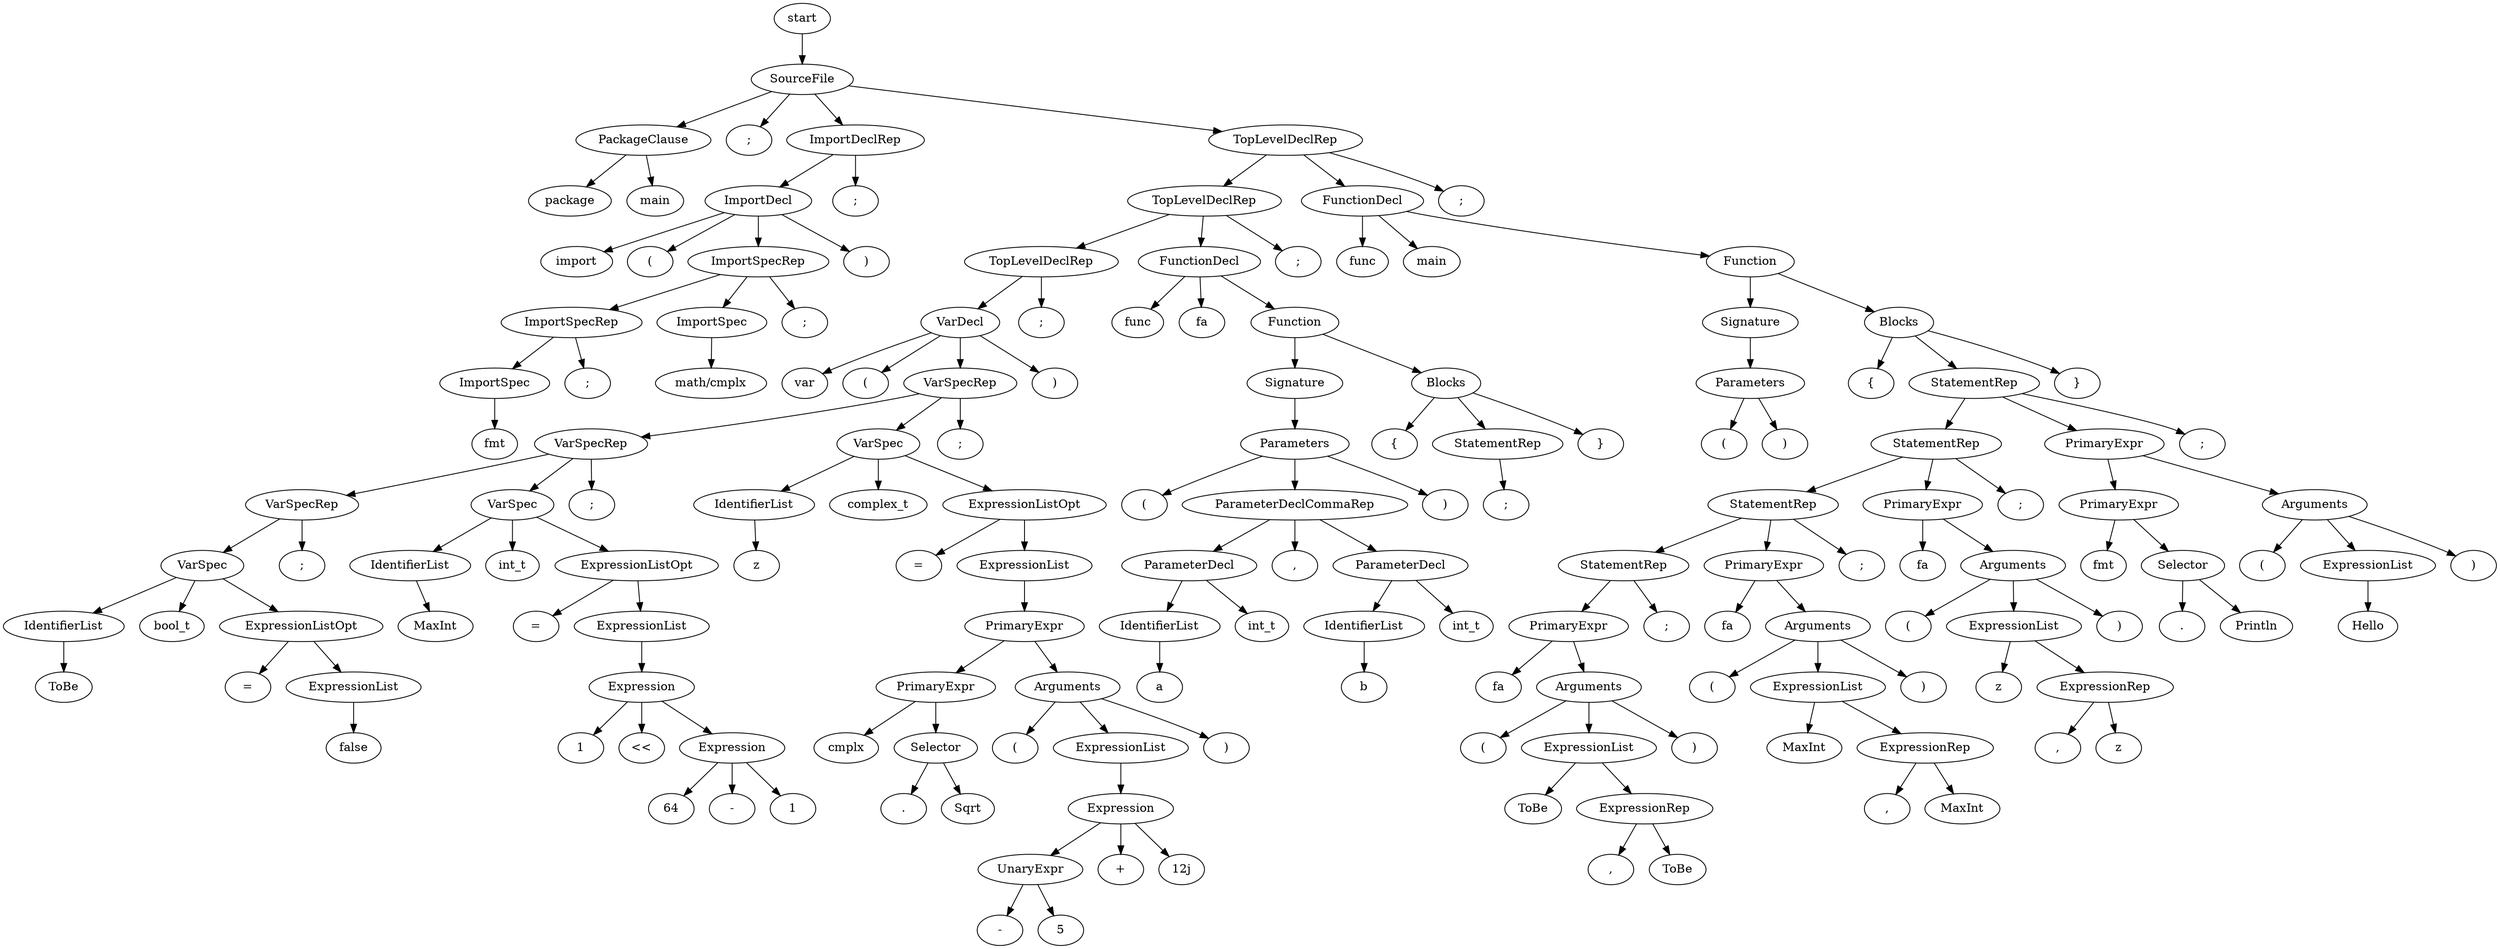 digraph G {
Node0 [label = "start"];
Node0->Node1;
Node1 [label = "SourceFile"];
Node1 [label = "SourceFile"];
Node1->Node2;
Node2 [label = "PackageClause"];
Node2 [label = "PackageClause"];
Node2->Node3;
Node2 [label = "PackageClause"];
Node3 [label = "package"];
Node2->Node4;
Node4 [label = "main"];
Node1->Node5;
Node1 [label = "SourceFile"];
Node5 [label = ";"];
Node1->Node6;
Node6 [label = "ImportDeclRep"];
Node6 [label = "ImportDeclRep"];
Node6->Node8;
Node8 [label = "ImportDecl"];
Node8 [label = "ImportDecl"];
Node8->Node9;
Node8 [label = "ImportDecl"];
Node9 [label = "import"];
Node8->Node10;
Node8 [label = "ImportDecl"];
Node10 [label = "("];
Node8->Node11;
Node11 [label = "ImportSpecRep"];
Node11 [label = "ImportSpecRep"];
Node11->Node12;
Node12 [label = "ImportSpecRep"];
Node12 [label = "ImportSpecRep"];
Node12->Node14;
Node14 [label = "ImportSpec"];
Node14 [label = "ImportSpec"];
Node14->Node16;
Node16 [label = "fmt"];
Node12->Node17;
Node12 [label = "ImportSpecRep"];
Node17 [label = ";"];
Node11->Node18;
Node18 [label = "ImportSpec"];
Node18 [label = "ImportSpec"];
Node18->Node20;
Node20 [label = "math/cmplx"];
Node11->Node21;
Node11 [label = "ImportSpecRep"];
Node21 [label = ";"];
Node8->Node22;
Node8 [label = "ImportDecl"];
Node22 [label = ")"];
Node6->Node23;
Node6 [label = "ImportDeclRep"];
Node23 [label = ";"];
Node1->Node24;
Node24 [label = "TopLevelDeclRep"];
Node24 [label = "TopLevelDeclRep"];
Node24->Node25;
Node25 [label = "TopLevelDeclRep"];
Node25 [label = "TopLevelDeclRep"];
Node25->Node26;
Node26 [label = "TopLevelDeclRep"];
Node26 [label = "TopLevelDeclRep"];
Node26->Node28;
Node28 [label = "VarDecl"];
Node28 [label = "VarDecl"];
Node28->Node29;
Node28 [label = "VarDecl"];
Node29 [label = "var"];
Node28->Node30;
Node28 [label = "VarDecl"];
Node30 [label = "("];
Node28->Node31;
Node31 [label = "VarSpecRep"];
Node31 [label = "VarSpecRep"];
Node31->Node32;
Node32 [label = "VarSpecRep"];
Node32 [label = "VarSpecRep"];
Node32->Node33;
Node33 [label = "VarSpecRep"];
Node33 [label = "VarSpecRep"];
Node33->Node35;
Node35 [label = "VarSpec"];
Node35 [label = "VarSpec"];
Node35->Node36;
Node36 [label = "IdentifierList"];
Node36 [label = "IdentifierList"];
Node36->Node37;
Node36 [label = "IdentifierList"];
Node37 [label = "ToBe"];
Node35->Node39;
Node39 [label = "bool_t"];
Node35->Node40;
Node40 [label = "ExpressionListOpt"];
Node40 [label = "ExpressionListOpt"];
Node40->Node41;
Node40 [label = "ExpressionListOpt"];
Node41 [label = "="];
Node40->Node42;
Node42 [label = "ExpressionList"];
Node42 [label = "ExpressionList"];
Node42->Node43;
Node43 [label = "false"];
Node33->Node45;
Node33 [label = "VarSpecRep"];
Node45 [label = ";"];
Node32->Node46;
Node46 [label = "VarSpec"];
Node46 [label = "VarSpec"];
Node46->Node47;
Node47 [label = "IdentifierList"];
Node47 [label = "IdentifierList"];
Node47->Node48;
Node47 [label = "IdentifierList"];
Node48 [label = "MaxInt"];
Node46->Node50;
Node50 [label = "int_t"];
Node46->Node51;
Node51 [label = "ExpressionListOpt"];
Node51 [label = "ExpressionListOpt"];
Node51->Node52;
Node51 [label = "ExpressionListOpt"];
Node52 [label = "="];
Node51->Node53;
Node53 [label = "ExpressionList"];
Node53 [label = "ExpressionList"];
Node53->Node54;
Node54 [label = "Expression"];
Node54 [label = "Expression"];
Node54->Node55;
Node55 [label = "1"];
Node54->Node56;
Node56 [label = "<<"];
Node54->Node57;
Node57 [label = "Expression"];
Node57 [label = "Expression"];
Node57->Node58;
Node58 [label = "64"];
Node57->Node59;
Node59 [label = "-"];
Node57->Node60;
Node60 [label = "1"];
Node32->Node62;
Node32 [label = "VarSpecRep"];
Node62 [label = ";"];
Node31->Node63;
Node63 [label = "VarSpec"];
Node63 [label = "VarSpec"];
Node63->Node64;
Node64 [label = "IdentifierList"];
Node64 [label = "IdentifierList"];
Node64->Node65;
Node64 [label = "IdentifierList"];
Node65 [label = "z"];
Node63->Node67;
Node67 [label = "complex_t"];
Node63->Node68;
Node68 [label = "ExpressionListOpt"];
Node68 [label = "ExpressionListOpt"];
Node68->Node69;
Node68 [label = "ExpressionListOpt"];
Node69 [label = "="];
Node68->Node70;
Node70 [label = "ExpressionList"];
Node70 [label = "ExpressionList"];
Node70->Node71;
Node71 [label = "PrimaryExpr"];
Node71 [label = "PrimaryExpr"];
Node71->Node72;
Node72 [label = "PrimaryExpr"];
Node72 [label = "PrimaryExpr"];
Node72->Node73;
Node73 [label = "cmplx"];
Node72->Node74;
Node74 [label = "Selector"];
Node74 [label = "Selector"];
Node74->Node75;
Node74 [label = "Selector"];
Node75 [label = "."];
Node74->Node76;
Node74 [label = "Selector"];
Node76 [label = "Sqrt"];
Node71->Node77;
Node77 [label = "Arguments"];
Node77 [label = "Arguments"];
Node77->Node78;
Node77 [label = "Arguments"];
Node78 [label = "("];
Node77->Node79;
Node79 [label = "ExpressionList"];
Node79 [label = "ExpressionList"];
Node79->Node80;
Node80 [label = "Expression"];
Node80 [label = "Expression"];
Node80->Node81;
Node81 [label = "UnaryExpr"];
Node81 [label = "UnaryExpr"];
Node81->Node82;
Node82 [label = "-"];
Node81->Node83;
Node83 [label = "5"];
Node80->Node84;
Node84 [label = "+"];
Node80->Node85;
Node85 [label = "12j"];
Node77->Node87;
Node77 [label = "Arguments"];
Node87 [label = ")"];
Node31->Node89;
Node31 [label = "VarSpecRep"];
Node89 [label = ";"];
Node28->Node90;
Node28 [label = "VarDecl"];
Node90 [label = ")"];
Node26->Node91;
Node26 [label = "TopLevelDeclRep"];
Node91 [label = ";"];
Node25->Node92;
Node92 [label = "FunctionDecl"];
Node92 [label = "FunctionDecl"];
Node92->Node93;
Node92 [label = "FunctionDecl"];
Node93 [label = "func"];
Node92->Node94;
Node94 [label = "fa"];
Node92->Node95;
Node95 [label = "Function"];
Node95 [label = "Function"];
Node95->Node96;
Node96 [label = "Signature"];
Node96 [label = "Signature"];
Node96->Node97;
Node97 [label = "Parameters"];
Node97 [label = "Parameters"];
Node97->Node98;
Node97 [label = "Parameters"];
Node98 [label = "("];
Node97->Node99;
Node99 [label = "ParameterDeclCommaRep"];
Node99 [label = "ParameterDeclCommaRep"];
Node99->Node100;
Node100 [label = "ParameterDecl"];
Node100 [label = "ParameterDecl"];
Node100->Node101;
Node101 [label = "IdentifierList"];
Node101 [label = "IdentifierList"];
Node101->Node102;
Node101 [label = "IdentifierList"];
Node102 [label = "a"];
Node100->Node104;
Node104 [label = "int_t"];
Node99->Node105;
Node99 [label = "ParameterDeclCommaRep"];
Node105 [label = ","];
Node99->Node106;
Node106 [label = "ParameterDecl"];
Node106 [label = "ParameterDecl"];
Node106->Node107;
Node107 [label = "IdentifierList"];
Node107 [label = "IdentifierList"];
Node107->Node108;
Node107 [label = "IdentifierList"];
Node108 [label = "b"];
Node106->Node110;
Node110 [label = "int_t"];
Node97->Node111;
Node97 [label = "Parameters"];
Node111 [label = ")"];
Node95->Node113;
Node113 [label = "Blocks"];
Node113 [label = "Blocks"];
Node113->Node114;
Node113 [label = "Blocks"];
Node114 [label = "{"];
Node113->Node115;
Node115 [label = "StatementRep"];
Node115 [label = "StatementRep"];
Node115->Node118;
Node115 [label = "StatementRep"];
Node118 [label = ";"];
Node113->Node119;
Node113 [label = "Blocks"];
Node119 [label = "}"];
Node25->Node120;
Node25 [label = "TopLevelDeclRep"];
Node120 [label = ";"];
Node24->Node121;
Node121 [label = "FunctionDecl"];
Node121 [label = "FunctionDecl"];
Node121->Node122;
Node121 [label = "FunctionDecl"];
Node122 [label = "func"];
Node121->Node123;
Node123 [label = "main"];
Node121->Node124;
Node124 [label = "Function"];
Node124 [label = "Function"];
Node124->Node125;
Node125 [label = "Signature"];
Node125 [label = "Signature"];
Node125->Node126;
Node126 [label = "Parameters"];
Node126 [label = "Parameters"];
Node126->Node127;
Node126 [label = "Parameters"];
Node127 [label = "("];
Node126->Node129;
Node126 [label = "Parameters"];
Node129 [label = ")"];
Node124->Node131;
Node131 [label = "Blocks"];
Node131 [label = "Blocks"];
Node131->Node132;
Node131 [label = "Blocks"];
Node132 [label = "{"];
Node131->Node133;
Node133 [label = "StatementRep"];
Node133 [label = "StatementRep"];
Node133->Node134;
Node134 [label = "StatementRep"];
Node134 [label = "StatementRep"];
Node134->Node135;
Node135 [label = "StatementRep"];
Node135 [label = "StatementRep"];
Node135->Node136;
Node136 [label = "StatementRep"];
Node136 [label = "StatementRep"];
Node136->Node138;
Node138 [label = "PrimaryExpr"];
Node138 [label = "PrimaryExpr"];
Node138->Node139;
Node139 [label = "fa"];
Node138->Node140;
Node140 [label = "Arguments"];
Node140 [label = "Arguments"];
Node140->Node141;
Node140 [label = "Arguments"];
Node141 [label = "("];
Node140->Node142;
Node142 [label = "ExpressionList"];
Node142 [label = "ExpressionList"];
Node142->Node143;
Node143 [label = "ToBe"];
Node142->Node144;
Node144 [label = "ExpressionRep"];
Node144 [label = "ExpressionRep"];
Node144->Node146;
Node144 [label = "ExpressionRep"];
Node146 [label = ","];
Node144->Node147;
Node147 [label = "ToBe"];
Node140->Node148;
Node140 [label = "Arguments"];
Node148 [label = ")"];
Node136->Node149;
Node136 [label = "StatementRep"];
Node149 [label = ";"];
Node135->Node150;
Node150 [label = "PrimaryExpr"];
Node150 [label = "PrimaryExpr"];
Node150->Node151;
Node151 [label = "fa"];
Node150->Node152;
Node152 [label = "Arguments"];
Node152 [label = "Arguments"];
Node152->Node153;
Node152 [label = "Arguments"];
Node153 [label = "("];
Node152->Node154;
Node154 [label = "ExpressionList"];
Node154 [label = "ExpressionList"];
Node154->Node155;
Node155 [label = "MaxInt"];
Node154->Node156;
Node156 [label = "ExpressionRep"];
Node156 [label = "ExpressionRep"];
Node156->Node158;
Node156 [label = "ExpressionRep"];
Node158 [label = ","];
Node156->Node159;
Node159 [label = "MaxInt"];
Node152->Node160;
Node152 [label = "Arguments"];
Node160 [label = ")"];
Node135->Node161;
Node135 [label = "StatementRep"];
Node161 [label = ";"];
Node134->Node162;
Node162 [label = "PrimaryExpr"];
Node162 [label = "PrimaryExpr"];
Node162->Node163;
Node163 [label = "fa"];
Node162->Node164;
Node164 [label = "Arguments"];
Node164 [label = "Arguments"];
Node164->Node165;
Node164 [label = "Arguments"];
Node165 [label = "("];
Node164->Node166;
Node166 [label = "ExpressionList"];
Node166 [label = "ExpressionList"];
Node166->Node167;
Node167 [label = "z"];
Node166->Node168;
Node168 [label = "ExpressionRep"];
Node168 [label = "ExpressionRep"];
Node168->Node170;
Node168 [label = "ExpressionRep"];
Node170 [label = ","];
Node168->Node171;
Node171 [label = "z"];
Node164->Node172;
Node164 [label = "Arguments"];
Node172 [label = ")"];
Node134->Node173;
Node134 [label = "StatementRep"];
Node173 [label = ";"];
Node133->Node174;
Node174 [label = "PrimaryExpr"];
Node174 [label = "PrimaryExpr"];
Node174->Node175;
Node175 [label = "PrimaryExpr"];
Node175 [label = "PrimaryExpr"];
Node175->Node176;
Node176 [label = "fmt"];
Node175->Node177;
Node177 [label = "Selector"];
Node177 [label = "Selector"];
Node177->Node178;
Node177 [label = "Selector"];
Node178 [label = "."];
Node177->Node179;
Node177 [label = "Selector"];
Node179 [label = "Println"];
Node174->Node180;
Node180 [label = "Arguments"];
Node180 [label = "Arguments"];
Node180->Node181;
Node180 [label = "Arguments"];
Node181 [label = "("];
Node180->Node182;
Node182 [label = "ExpressionList"];
Node182 [label = "ExpressionList"];
Node182->Node183;
Node183 [label = "Hello"];
Node180->Node185;
Node180 [label = "Arguments"];
Node185 [label = ")"];
Node133->Node186;
Node133 [label = "StatementRep"];
Node186 [label = ";"];
Node131->Node187;
Node131 [label = "Blocks"];
Node187 [label = "}"];
Node24->Node188;
Node24 [label = "TopLevelDeclRep"];
Node188 [label = ";"];
}
